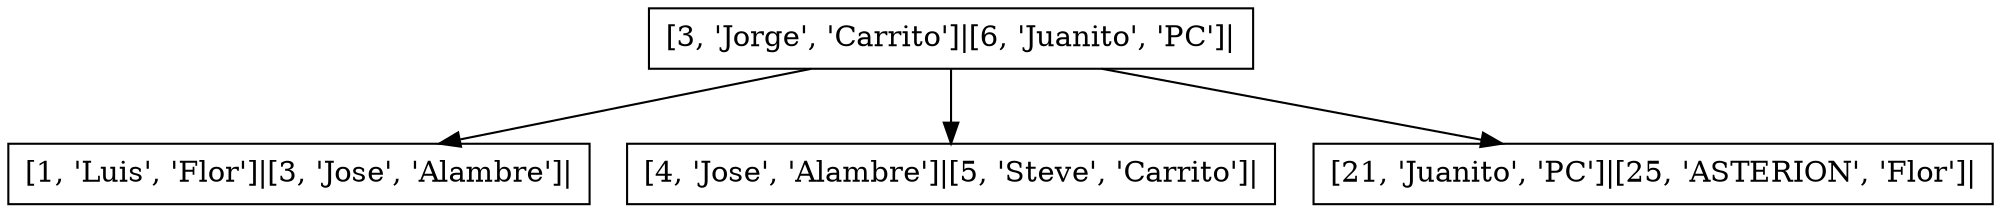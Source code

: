 digraph g{
node [shape = rect, width=1, height=0.4];
rankdir=UP;
"[3, 'Jorge', 'Carrito']|[6, 'Juanito', 'PC']|"->{"[1, 'Luis', 'Flor']|[3, 'Jose', 'Alambre']|" "[4, 'Jose', 'Alambre']|[5, 'Steve', 'Carrito']|" "[21, 'Juanito', 'PC']|[25, 'ASTERION', 'Flor']|"};
}